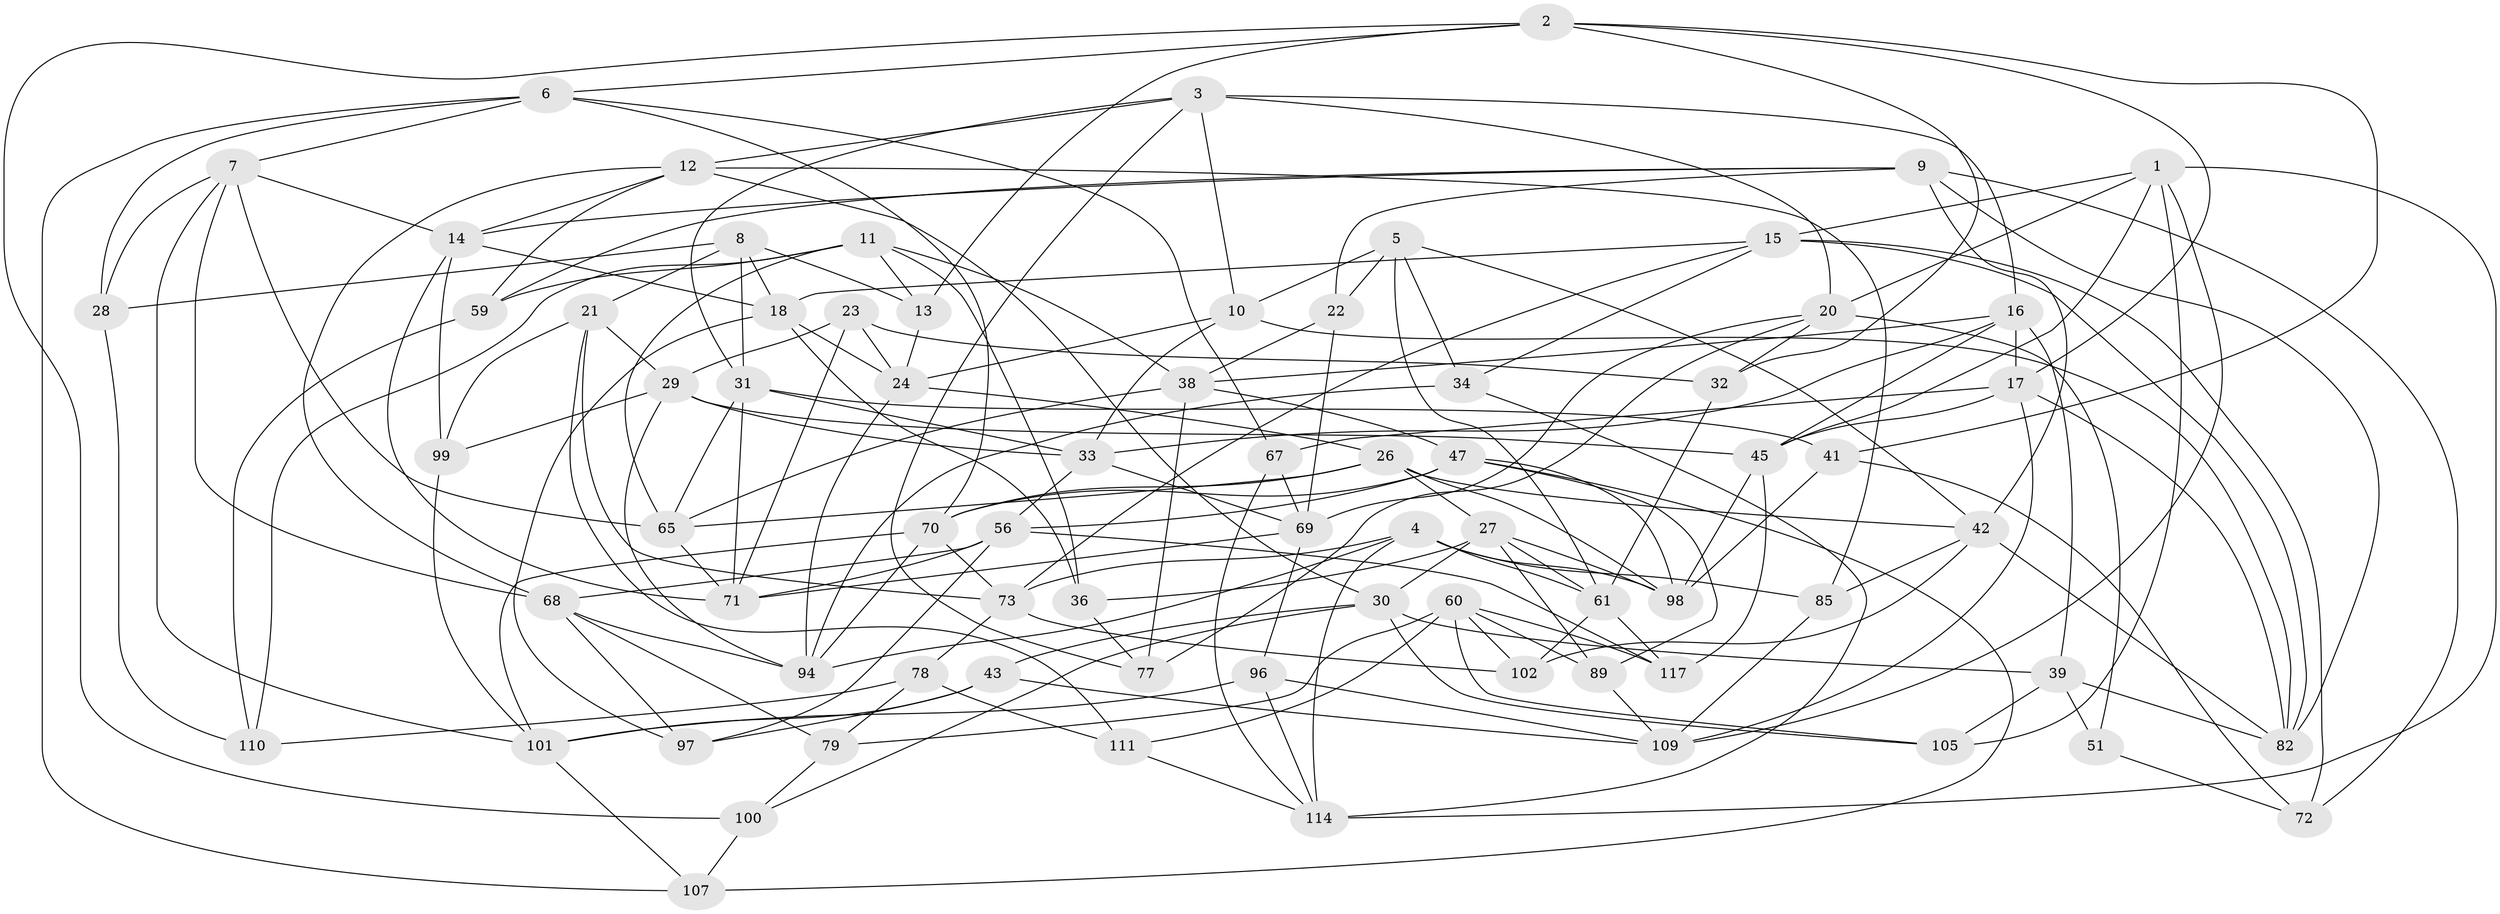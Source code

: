 // original degree distribution, {4: 1.0}
// Generated by graph-tools (version 1.1) at 2025/11/02/27/25 16:11:42]
// undirected, 74 vertices, 191 edges
graph export_dot {
graph [start="1"]
  node [color=gray90,style=filled];
  1 [super="+19"];
  2 [super="+83"];
  3 [super="+58"];
  4 [super="+120"];
  5 [super="+57"];
  6 [super="+54"];
  7 [super="+84"];
  8 [super="+52"];
  9 [super="+80"];
  10 [super="+95"];
  11 [super="+25"];
  12 [super="+76"];
  13;
  14 [super="+46"];
  15 [super="+92"];
  16 [super="+87"];
  17 [super="+44"];
  18 [super="+74"];
  20 [super="+53"];
  21 [super="+37"];
  22;
  23;
  24 [super="+50"];
  26 [super="+108"];
  27 [super="+55"];
  28;
  29 [super="+40"];
  30 [super="+49"];
  31 [super="+35"];
  32;
  33 [super="+81"];
  34;
  36;
  38 [super="+93"];
  39 [super="+48"];
  41;
  42 [super="+63"];
  43;
  45 [super="+103"];
  47 [super="+118"];
  51;
  56 [super="+64"];
  59;
  60 [super="+62"];
  61 [super="+88"];
  65 [super="+66"];
  67;
  68 [super="+75"];
  69 [super="+91"];
  70 [super="+116"];
  71 [super="+90"];
  72;
  73 [super="+86"];
  77;
  78;
  79;
  82 [super="+106"];
  85;
  89;
  94 [super="+112"];
  96;
  97;
  98 [super="+104"];
  99;
  100;
  101 [super="+113"];
  102;
  105;
  107;
  109 [super="+119"];
  110;
  111;
  114 [super="+115"];
  117;
  1 -- 105;
  1 -- 20;
  1 -- 109;
  1 -- 15;
  1 -- 114;
  1 -- 45;
  2 -- 100;
  2 -- 41;
  2 -- 13;
  2 -- 32;
  2 -- 6;
  2 -- 17;
  3 -- 20;
  3 -- 31;
  3 -- 16;
  3 -- 10;
  3 -- 77;
  3 -- 12;
  4 -- 94;
  4 -- 73;
  4 -- 61;
  4 -- 98;
  4 -- 85;
  4 -- 114;
  5 -- 42;
  5 -- 22;
  5 -- 34;
  5 -- 61;
  5 -- 10 [weight=2];
  6 -- 28;
  6 -- 67;
  6 -- 70;
  6 -- 107;
  6 -- 7;
  7 -- 28;
  7 -- 14;
  7 -- 101;
  7 -- 68;
  7 -- 65;
  8 -- 13;
  8 -- 21 [weight=2];
  8 -- 28;
  8 -- 31;
  8 -- 18;
  9 -- 59;
  9 -- 22;
  9 -- 72;
  9 -- 42;
  9 -- 82;
  9 -- 14;
  10 -- 24;
  10 -- 33;
  10 -- 82;
  11 -- 13;
  11 -- 38;
  11 -- 59;
  11 -- 65;
  11 -- 36;
  11 -- 110;
  12 -- 59;
  12 -- 85;
  12 -- 30;
  12 -- 68;
  12 -- 14;
  13 -- 24;
  14 -- 71;
  14 -- 99;
  14 -- 18;
  15 -- 18;
  15 -- 73;
  15 -- 72;
  15 -- 34;
  15 -- 82;
  16 -- 38;
  16 -- 17;
  16 -- 33;
  16 -- 39;
  16 -- 45;
  17 -- 109;
  17 -- 45;
  17 -- 67;
  17 -- 82;
  18 -- 36;
  18 -- 24;
  18 -- 97;
  20 -- 51;
  20 -- 32;
  20 -- 77;
  20 -- 69;
  21 -- 111;
  21 -- 29;
  21 -- 99;
  21 -- 73;
  22 -- 69;
  22 -- 38;
  23 -- 71;
  23 -- 32;
  23 -- 29;
  23 -- 24;
  24 -- 26;
  24 -- 94;
  26 -- 42;
  26 -- 27;
  26 -- 70;
  26 -- 98;
  26 -- 65;
  27 -- 61;
  27 -- 89;
  27 -- 98;
  27 -- 36;
  27 -- 30;
  28 -- 110;
  29 -- 99;
  29 -- 33;
  29 -- 45;
  29 -- 94;
  30 -- 100;
  30 -- 105;
  30 -- 43;
  30 -- 39;
  31 -- 71;
  31 -- 33;
  31 -- 65;
  31 -- 41;
  32 -- 61;
  33 -- 56;
  33 -- 69;
  34 -- 94;
  34 -- 114;
  36 -- 77;
  38 -- 77;
  38 -- 65;
  38 -- 47;
  39 -- 51 [weight=2];
  39 -- 105;
  39 -- 82;
  41 -- 72;
  41 -- 98;
  42 -- 85;
  42 -- 102;
  42 -- 82;
  43 -- 101;
  43 -- 97;
  43 -- 109;
  45 -- 117;
  45 -- 98;
  47 -- 70;
  47 -- 89;
  47 -- 56;
  47 -- 107;
  47 -- 98;
  51 -- 72;
  56 -- 71;
  56 -- 117;
  56 -- 97;
  56 -- 68;
  59 -- 110;
  60 -- 117;
  60 -- 89;
  60 -- 105;
  60 -- 79;
  60 -- 102;
  60 -- 111;
  61 -- 117;
  61 -- 102;
  65 -- 71;
  67 -- 69;
  67 -- 114;
  68 -- 94;
  68 -- 97;
  68 -- 79;
  69 -- 71;
  69 -- 96;
  70 -- 94;
  70 -- 101;
  70 -- 73;
  73 -- 102;
  73 -- 78;
  78 -- 110;
  78 -- 111;
  78 -- 79;
  79 -- 100;
  85 -- 109;
  89 -- 109;
  96 -- 114;
  96 -- 101;
  96 -- 109;
  99 -- 101;
  100 -- 107;
  101 -- 107;
  111 -- 114;
}
